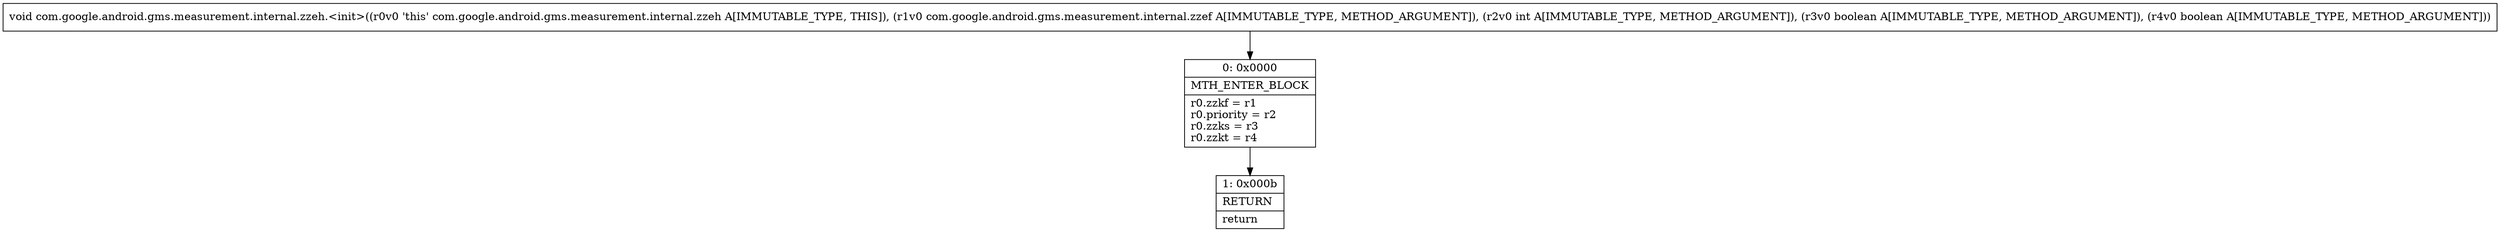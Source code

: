 digraph "CFG forcom.google.android.gms.measurement.internal.zzeh.\<init\>(Lcom\/google\/android\/gms\/measurement\/internal\/zzef;IZZ)V" {
Node_0 [shape=record,label="{0\:\ 0x0000|MTH_ENTER_BLOCK\l|r0.zzkf = r1\lr0.priority = r2\lr0.zzks = r3\lr0.zzkt = r4\l}"];
Node_1 [shape=record,label="{1\:\ 0x000b|RETURN\l|return\l}"];
MethodNode[shape=record,label="{void com.google.android.gms.measurement.internal.zzeh.\<init\>((r0v0 'this' com.google.android.gms.measurement.internal.zzeh A[IMMUTABLE_TYPE, THIS]), (r1v0 com.google.android.gms.measurement.internal.zzef A[IMMUTABLE_TYPE, METHOD_ARGUMENT]), (r2v0 int A[IMMUTABLE_TYPE, METHOD_ARGUMENT]), (r3v0 boolean A[IMMUTABLE_TYPE, METHOD_ARGUMENT]), (r4v0 boolean A[IMMUTABLE_TYPE, METHOD_ARGUMENT])) }"];
MethodNode -> Node_0;
Node_0 -> Node_1;
}

